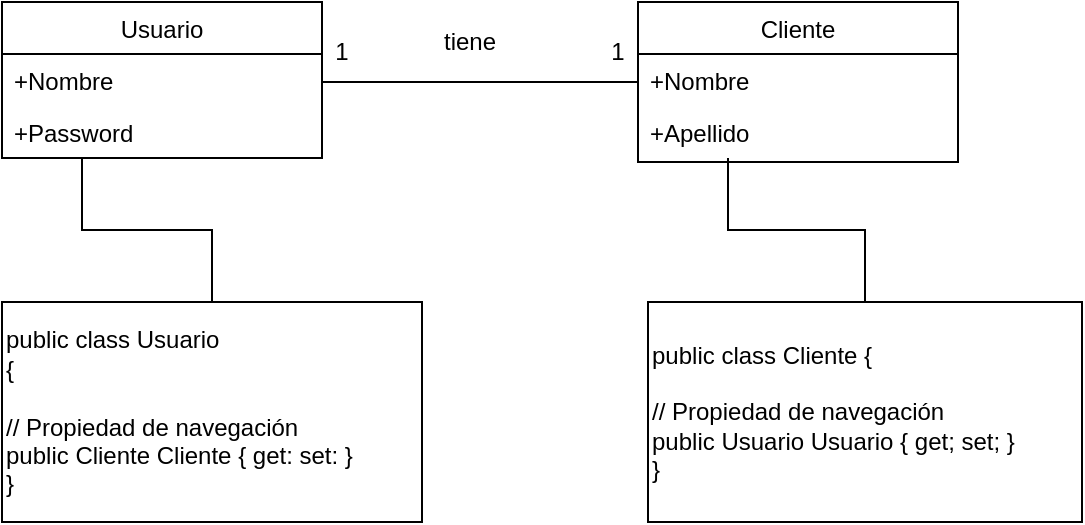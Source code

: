 <mxfile version="20.5.1" type="device" pages="3"><diagram id="C5RBs43oDa-KdzZeNtuy" name="Caso1"><mxGraphModel dx="796" dy="761" grid="1" gridSize="10" guides="1" tooltips="1" connect="1" arrows="1" fold="1" page="1" pageScale="1" pageWidth="827" pageHeight="1169" math="0" shadow="0"><root><mxCell id="WIyWlLk6GJQsqaUBKTNV-0"/><mxCell id="WIyWlLk6GJQsqaUBKTNV-1" parent="WIyWlLk6GJQsqaUBKTNV-0"/><mxCell id="zkfFHV4jXpPFQw0GAbJ--13" value="Usuario" style="swimlane;fontStyle=0;align=center;verticalAlign=top;childLayout=stackLayout;horizontal=1;startSize=26;horizontalStack=0;resizeParent=1;resizeLast=0;collapsible=1;marginBottom=0;rounded=0;shadow=0;strokeWidth=1;" parent="WIyWlLk6GJQsqaUBKTNV-1" vertex="1"><mxGeometry x="190" y="120" width="160" height="78" as="geometry"><mxRectangle x="340" y="380" width="170" height="26" as="alternateBounds"/></mxGeometry></mxCell><mxCell id="zkfFHV4jXpPFQw0GAbJ--14" value="+Nombre" style="text;align=left;verticalAlign=top;spacingLeft=4;spacingRight=4;overflow=hidden;rotatable=0;points=[[0,0.5],[1,0.5]];portConstraint=eastwest;" parent="zkfFHV4jXpPFQw0GAbJ--13" vertex="1"><mxGeometry y="26" width="160" height="26" as="geometry"/></mxCell><mxCell id="LC8FySf7Pxb2FW8mIBvo-0" value="+Password" style="text;align=left;verticalAlign=top;spacingLeft=4;spacingRight=4;overflow=hidden;rotatable=0;points=[[0,0.5],[1,0.5]];portConstraint=eastwest;" vertex="1" parent="zkfFHV4jXpPFQw0GAbJ--13"><mxGeometry y="52" width="160" height="26" as="geometry"/></mxCell><mxCell id="zkfFHV4jXpPFQw0GAbJ--17" value="Cliente" style="swimlane;fontStyle=0;align=center;verticalAlign=top;childLayout=stackLayout;horizontal=1;startSize=26;horizontalStack=0;resizeParent=1;resizeLast=0;collapsible=1;marginBottom=0;rounded=0;shadow=0;strokeWidth=1;" parent="WIyWlLk6GJQsqaUBKTNV-1" vertex="1"><mxGeometry x="508" y="120" width="160" height="80" as="geometry"><mxRectangle x="550" y="140" width="160" height="26" as="alternateBounds"/></mxGeometry></mxCell><mxCell id="zkfFHV4jXpPFQw0GAbJ--25" value="+Nombre" style="text;align=left;verticalAlign=top;spacingLeft=4;spacingRight=4;overflow=hidden;rotatable=0;points=[[0,0.5],[1,0.5]];portConstraint=eastwest;" parent="zkfFHV4jXpPFQw0GAbJ--17" vertex="1"><mxGeometry y="26" width="160" height="26" as="geometry"/></mxCell><mxCell id="LC8FySf7Pxb2FW8mIBvo-1" value="+Apellido" style="text;align=left;verticalAlign=top;spacingLeft=4;spacingRight=4;overflow=hidden;rotatable=0;points=[[0,0.5],[1,0.5]];portConstraint=eastwest;" vertex="1" parent="zkfFHV4jXpPFQw0GAbJ--17"><mxGeometry y="52" width="160" height="26" as="geometry"/></mxCell><mxCell id="LC8FySf7Pxb2FW8mIBvo-2" style="edgeStyle=orthogonalEdgeStyle;rounded=0;orthogonalLoop=1;jettySize=auto;html=1;endArrow=none;endFill=0;" edge="1" parent="WIyWlLk6GJQsqaUBKTNV-1" source="zkfFHV4jXpPFQw0GAbJ--14" target="zkfFHV4jXpPFQw0GAbJ--17"><mxGeometry relative="1" as="geometry"><mxPoint x="460" y="164" as="targetPoint"/><Array as="points"><mxPoint x="390" y="160"/><mxPoint x="390" y="160"/></Array></mxGeometry></mxCell><mxCell id="LC8FySf7Pxb2FW8mIBvo-3" value="1" style="text;html=1;strokeColor=none;fillColor=none;align=center;verticalAlign=middle;whiteSpace=wrap;rounded=0;" vertex="1" parent="WIyWlLk6GJQsqaUBKTNV-1"><mxGeometry x="350" y="130" width="20" height="30" as="geometry"/></mxCell><mxCell id="LC8FySf7Pxb2FW8mIBvo-4" value="tiene" style="text;html=1;strokeColor=none;fillColor=none;align=center;verticalAlign=middle;whiteSpace=wrap;rounded=0;" vertex="1" parent="WIyWlLk6GJQsqaUBKTNV-1"><mxGeometry x="414" y="125" width="20" height="30" as="geometry"/></mxCell><mxCell id="LC8FySf7Pxb2FW8mIBvo-5" value="1" style="text;html=1;strokeColor=none;fillColor=none;align=center;verticalAlign=middle;whiteSpace=wrap;rounded=0;" vertex="1" parent="WIyWlLk6GJQsqaUBKTNV-1"><mxGeometry x="488" y="130" width="20" height="30" as="geometry"/></mxCell><mxCell id="LaPhmox_T6kzImvHFTXX-0" value="public class Usuario&lt;br&gt;{&lt;br&gt;&lt;br&gt;// Propiedad de navegación&lt;br&gt;public Cliente Cliente { get: set: }&lt;br&gt;}" style="whiteSpace=wrap;html=1;align=left;verticalAlign=middle;treeFolding=1;treeMoving=1;newEdgeStyle={&quot;edgeStyle&quot;:&quot;elbowEdgeStyle&quot;,&quot;startArrow&quot;:&quot;none&quot;,&quot;endArrow&quot;:&quot;none&quot;};" vertex="1" parent="WIyWlLk6GJQsqaUBKTNV-1"><mxGeometry x="190" y="270" width="210" height="110" as="geometry"/></mxCell><mxCell id="LaPhmox_T6kzImvHFTXX-1" value="" style="edgeStyle=elbowEdgeStyle;elbow=vertical;startArrow=none;endArrow=none;rounded=0;" edge="1" target="LaPhmox_T6kzImvHFTXX-0" parent="WIyWlLk6GJQsqaUBKTNV-1"><mxGeometry relative="1" as="geometry"><mxPoint x="230" y="198" as="sourcePoint"/></mxGeometry></mxCell><mxCell id="LaPhmox_T6kzImvHFTXX-2" value="public class Cliente {&lt;br&gt;&lt;br&gt;// Propiedad de navegación&lt;br&gt;public Usuario Usuario { get; set; }&lt;br&gt;}" style="whiteSpace=wrap;html=1;align=left;verticalAlign=middle;treeFolding=1;treeMoving=1;newEdgeStyle={&quot;edgeStyle&quot;:&quot;elbowEdgeStyle&quot;,&quot;startArrow&quot;:&quot;none&quot;,&quot;endArrow&quot;:&quot;none&quot;};" vertex="1" parent="WIyWlLk6GJQsqaUBKTNV-1"><mxGeometry x="513" y="270" width="217" height="110" as="geometry"/></mxCell><mxCell id="LaPhmox_T6kzImvHFTXX-3" value="" style="edgeStyle=elbowEdgeStyle;elbow=vertical;startArrow=none;endArrow=none;rounded=0;" edge="1" parent="WIyWlLk6GJQsqaUBKTNV-1" target="LaPhmox_T6kzImvHFTXX-2"><mxGeometry relative="1" as="geometry"><mxPoint x="553" y="198" as="sourcePoint"/></mxGeometry></mxCell></root></mxGraphModel></diagram><diagram id="4SvPIVQ8gG7VTlHhULiF" name="Caso2"><mxGraphModel dx="796" dy="761" grid="1" gridSize="10" guides="1" tooltips="1" connect="1" arrows="1" fold="1" page="1" pageScale="1" pageWidth="827" pageHeight="1169" math="0" shadow="0"><root><mxCell id="0"/><mxCell id="1" parent="0"/><mxCell id="EfShHGRTXNeHqIxt26bu-4" value="Pedido" style="swimlane;fontStyle=0;align=center;verticalAlign=top;childLayout=stackLayout;horizontal=1;startSize=80;horizontalStack=0;resizeParent=1;resizeLast=0;collapsible=1;marginBottom=0;rounded=0;shadow=0;strokeWidth=1;" vertex="1" parent="1"><mxGeometry x="490" y="152" width="140" height="30" as="geometry"><mxRectangle x="550" y="140" width="160" height="26" as="alternateBounds"/></mxGeometry></mxCell><mxCell id="EfShHGRTXNeHqIxt26bu-7" style="edgeStyle=orthogonalEdgeStyle;rounded=0;orthogonalLoop=1;jettySize=auto;html=1;endArrow=none;endFill=0;startArrow=none;" edge="1" parent="1" source="EfShHGRTXNeHqIxt26bu-1" target="EfShHGRTXNeHqIxt26bu-4"><mxGeometry relative="1" as="geometry"><mxPoint x="420" y="174" as="targetPoint"/><Array as="points"><mxPoint x="350" y="170"/><mxPoint x="350" y="170"/></Array><mxPoint x="230" y="208" as="sourcePoint"/></mxGeometry></mxCell><mxCell id="EfShHGRTXNeHqIxt26bu-8" value="1" style="text;html=1;strokeColor=none;fillColor=none;align=center;verticalAlign=middle;whiteSpace=wrap;rounded=0;" vertex="1" parent="1"><mxGeometry x="310" y="140" width="20" height="30" as="geometry"/></mxCell><mxCell id="EfShHGRTXNeHqIxt26bu-9" value="tiene" style="text;html=1;strokeColor=none;fillColor=none;align=center;verticalAlign=middle;whiteSpace=wrap;rounded=0;" vertex="1" parent="1"><mxGeometry x="394" y="140" width="20" height="30" as="geometry"/></mxCell><mxCell id="EfShHGRTXNeHqIxt26bu-10" value="*" style="text;html=1;strokeColor=none;fillColor=none;align=center;verticalAlign=middle;whiteSpace=wrap;rounded=0;" vertex="1" parent="1"><mxGeometry x="460" y="140" width="20" height="30" as="geometry"/></mxCell><mxCell id="EfShHGRTXNeHqIxt26bu-1" value="Cliente" style="swimlane;fontStyle=0;align=center;verticalAlign=top;childLayout=stackLayout;horizontal=1;startSize=130;horizontalStack=0;resizeParent=1;resizeLast=0;collapsible=1;marginBottom=0;rounded=0;shadow=0;strokeWidth=1;" vertex="1" parent="1"><mxGeometry x="160" y="152" width="140" height="30" as="geometry"><mxRectangle x="340" y="380" width="170" height="26" as="alternateBounds"/></mxGeometry></mxCell><mxCell id="7kh3WRVAqUjxJT-MGJXz-6" value="public class Cliente&lt;br&gt;{&lt;br&gt;public string Identificacion {get; set; }&lt;br&gt;&lt;br&gt;&lt;b&gt;//Propiedad de navegación&lt;/b&gt;&lt;br&gt;&lt;b&gt;public List&amp;lt;Pedido&amp;gt; Pedidos {get; set;}&lt;/b&gt;&lt;br&gt;}" style="whiteSpace=wrap;html=1;align=left;verticalAlign=middle;treeFolding=1;treeMoving=1;newEdgeStyle={&quot;edgeStyle&quot;:&quot;elbowEdgeStyle&quot;,&quot;startArrow&quot;:&quot;none&quot;,&quot;endArrow&quot;:&quot;none&quot;};" vertex="1" parent="1"><mxGeometry x="115" y="269.01" width="245" height="130.99" as="geometry"/></mxCell><mxCell id="7kh3WRVAqUjxJT-MGJXz-7" value="" style="edgeStyle=elbowEdgeStyle;elbow=vertical;startArrow=none;endArrow=none;rounded=0;exitX=0.2;exitY=1.033;exitDx=0;exitDy=0;exitPerimeter=0;" edge="1" target="7kh3WRVAqUjxJT-MGJXz-6" parent="1"><mxGeometry relative="1" as="geometry"><mxPoint x="178" y="182" as="sourcePoint"/></mxGeometry></mxCell><mxCell id="7kh3WRVAqUjxJT-MGJXz-8" value="public class Pedido&lt;br&gt;{&lt;br&gt;&lt;span style=&quot;white-space: pre;&quot;&gt;&#9;&lt;/span&gt;public string Producto { get; set; }&lt;br&gt;&lt;br&gt;&lt;div style=&quot;&quot;&gt;&lt;span style=&quot;background-color: initial;&quot;&gt;&lt;span style=&quot;white-space: pre;&quot;&gt;&#9;&lt;/span&gt;&lt;b&gt;//Propiedad de navegación&lt;/b&gt;&lt;/span&gt;&lt;/div&gt;&lt;div style=&quot;&quot;&gt;&lt;span style=&quot;background-color: initial;&quot;&gt;&lt;b&gt;&lt;span style=&quot;white-space: pre;&quot;&gt;&#9;&lt;/span&gt;public Cliente Cliente {get; set; }&lt;/b&gt;&lt;/span&gt;&lt;/div&gt;}" style="whiteSpace=wrap;html=1;align=left;verticalAlign=middle;treeFolding=1;treeMoving=1;newEdgeStyle={&quot;edgeStyle&quot;:&quot;elbowEdgeStyle&quot;,&quot;startArrow&quot;:&quot;none&quot;,&quot;endArrow&quot;:&quot;none&quot;};" vertex="1" parent="1"><mxGeometry x="470" y="269.01" width="228" height="130.99" as="geometry"/></mxCell><mxCell id="7kh3WRVAqUjxJT-MGJXz-9" value="" style="edgeStyle=elbowEdgeStyle;elbow=vertical;startArrow=none;endArrow=none;rounded=0;exitX=0.2;exitY=1.033;exitDx=0;exitDy=0;exitPerimeter=0;" edge="1" parent="1" target="7kh3WRVAqUjxJT-MGJXz-8"><mxGeometry relative="1" as="geometry"><mxPoint x="520" y="182" as="sourcePoint"/></mxGeometry></mxCell></root></mxGraphModel></diagram><diagram id="IZnciUUK_12LS3_BXEyQ" name="Caso3"><mxGraphModel dx="796" dy="761" grid="1" gridSize="10" guides="1" tooltips="1" connect="1" arrows="1" fold="1" page="1" pageScale="1" pageWidth="827" pageHeight="1169" math="0" shadow="0"><root><mxCell id="0"/><mxCell id="1" parent="0"/><mxCell id="fZ9iOWoxcVzLaQp0f7yQ-1" value="Azafata" style="swimlane;fontStyle=0;align=center;verticalAlign=top;childLayout=stackLayout;horizontal=1;startSize=80;horizontalStack=0;resizeParent=1;resizeLast=0;collapsible=1;marginBottom=0;rounded=0;shadow=0;strokeWidth=1;" vertex="1" parent="1"><mxGeometry x="480" y="152" width="160" height="30" as="geometry"><mxRectangle x="550" y="140" width="160" height="26" as="alternateBounds"/></mxGeometry></mxCell><mxCell id="fZ9iOWoxcVzLaQp0f7yQ-2" style="edgeStyle=orthogonalEdgeStyle;rounded=0;orthogonalLoop=1;jettySize=auto;html=1;endArrow=none;endFill=0;startArrow=none;" edge="1" parent="1" source="fZ9iOWoxcVzLaQp0f7yQ-6" target="fZ9iOWoxcVzLaQp0f7yQ-1"><mxGeometry relative="1" as="geometry"><mxPoint x="420" y="174" as="targetPoint"/><Array as="points"><mxPoint x="350" y="170"/><mxPoint x="350" y="170"/></Array><mxPoint x="230" y="208" as="sourcePoint"/></mxGeometry></mxCell><mxCell id="fZ9iOWoxcVzLaQp0f7yQ-3" value="1" style="text;html=1;strokeColor=none;fillColor=none;align=center;verticalAlign=middle;whiteSpace=wrap;rounded=0;" vertex="1" parent="1"><mxGeometry x="310" y="140" width="20" height="30" as="geometry"/></mxCell><mxCell id="fZ9iOWoxcVzLaQp0f7yQ-4" value="tiene" style="text;html=1;strokeColor=none;fillColor=none;align=center;verticalAlign=middle;whiteSpace=wrap;rounded=0;" vertex="1" parent="1"><mxGeometry x="394" y="140" width="20" height="30" as="geometry"/></mxCell><mxCell id="fZ9iOWoxcVzLaQp0f7yQ-5" value="*" style="text;html=1;strokeColor=none;fillColor=none;align=center;verticalAlign=middle;whiteSpace=wrap;rounded=0;" vertex="1" parent="1"><mxGeometry x="460" y="140" width="20" height="30" as="geometry"/></mxCell><mxCell id="fZ9iOWoxcVzLaQp0f7yQ-6" value="Tripulacion" style="swimlane;fontStyle=0;align=center;verticalAlign=top;childLayout=stackLayout;horizontal=1;startSize=130;horizontalStack=0;resizeParent=1;resizeLast=0;collapsible=1;marginBottom=0;rounded=0;shadow=0;strokeWidth=1;" vertex="1" parent="1"><mxGeometry x="150" y="152" width="160" height="30" as="geometry"><mxRectangle x="340" y="380" width="170" height="26" as="alternateBounds"/></mxGeometry></mxCell><mxCell id="wXTojy_ohr6-aBcZ0Zbx-1" value="public class Tripulacion&lt;br&gt;{&lt;br&gt;public int nroAvion {get; set; }&lt;br&gt;&lt;br&gt;&lt;b&gt;//Propiedad de navegación&lt;/b&gt;&lt;br&gt;&lt;b&gt;public List&amp;lt;Azafata&amp;gt; Azafatas {get; set;}&lt;/b&gt;&lt;br&gt;}" style="whiteSpace=wrap;html=1;align=left;verticalAlign=middle;treeFolding=1;treeMoving=1;newEdgeStyle={&quot;edgeStyle&quot;:&quot;elbowEdgeStyle&quot;,&quot;startArrow&quot;:&quot;none&quot;,&quot;endArrow&quot;:&quot;none&quot;};" vertex="1" parent="1"><mxGeometry x="115" y="269.01" width="245" height="130.99" as="geometry"/></mxCell><mxCell id="wXTojy_ohr6-aBcZ0Zbx-2" value="" style="edgeStyle=elbowEdgeStyle;elbow=vertical;startArrow=none;endArrow=none;rounded=0;exitX=0.2;exitY=1.033;exitDx=0;exitDy=0;exitPerimeter=0;" edge="1" parent="1" target="wXTojy_ohr6-aBcZ0Zbx-1"><mxGeometry relative="1" as="geometry"><mxPoint x="178" y="182" as="sourcePoint"/></mxGeometry></mxCell><mxCell id="wXTojy_ohr6-aBcZ0Zbx-3" value="public class Azafata&lt;br&gt;{&lt;br&gt;&lt;span style=&quot;white-space: pre;&quot;&gt;&#9;&lt;/span&gt;public string Nombre{ get; set; }&lt;br&gt;&lt;br&gt;&lt;div style=&quot;&quot;&gt;&lt;span style=&quot;background-color: initial;&quot;&gt;&lt;span style=&quot;white-space: pre;&quot;&gt;&#9;&lt;/span&gt;&lt;b&gt;//Propiedad de navegación&lt;/b&gt;&lt;/span&gt;&lt;/div&gt;&lt;div style=&quot;&quot;&gt;&lt;span style=&quot;background-color: initial;&quot;&gt;&lt;b&gt;&lt;span style=&quot;white-space: pre;&quot;&gt;&#9;&lt;/span&gt;public Tripulacion Tripulacion {get; set; }&lt;/b&gt;&lt;/span&gt;&lt;/div&gt;}" style="whiteSpace=wrap;html=1;align=left;verticalAlign=middle;treeFolding=1;treeMoving=1;newEdgeStyle={&quot;edgeStyle&quot;:&quot;elbowEdgeStyle&quot;,&quot;startArrow&quot;:&quot;none&quot;,&quot;endArrow&quot;:&quot;none&quot;};" vertex="1" parent="1"><mxGeometry x="470" y="269.01" width="228" height="130.99" as="geometry"/></mxCell><mxCell id="wXTojy_ohr6-aBcZ0Zbx-4" value="" style="edgeStyle=elbowEdgeStyle;elbow=vertical;startArrow=none;endArrow=none;rounded=0;exitX=0.2;exitY=1.033;exitDx=0;exitDy=0;exitPerimeter=0;" edge="1" parent="1" target="wXTojy_ohr6-aBcZ0Zbx-3"><mxGeometry relative="1" as="geometry"><mxPoint x="520" y="182" as="sourcePoint"/></mxGeometry></mxCell></root></mxGraphModel></diagram></mxfile>